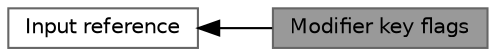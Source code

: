 digraph "Modifier key flags"
{
 // LATEX_PDF_SIZE
  bgcolor="transparent";
  edge [fontname=Helvetica,fontsize=10,labelfontname=Helvetica,labelfontsize=10];
  node [fontname=Helvetica,fontsize=10,shape=box,height=0.2,width=0.4];
  rankdir=LR;
  Node2 [id="Node000002",label="Input reference",height=0.2,width=0.4,color="grey40", fillcolor="white", style="filled",URL="$group__input.html",tooltip="Functions and types related to input handling."];
  Node1 [id="Node000001",label="Modifier key flags",height=0.2,width=0.4,color="gray40", fillcolor="grey60", style="filled", fontcolor="black",tooltip="Modifier key flags."];
  Node2->Node1 [shape=plaintext, dir="back", style="solid"];
}
